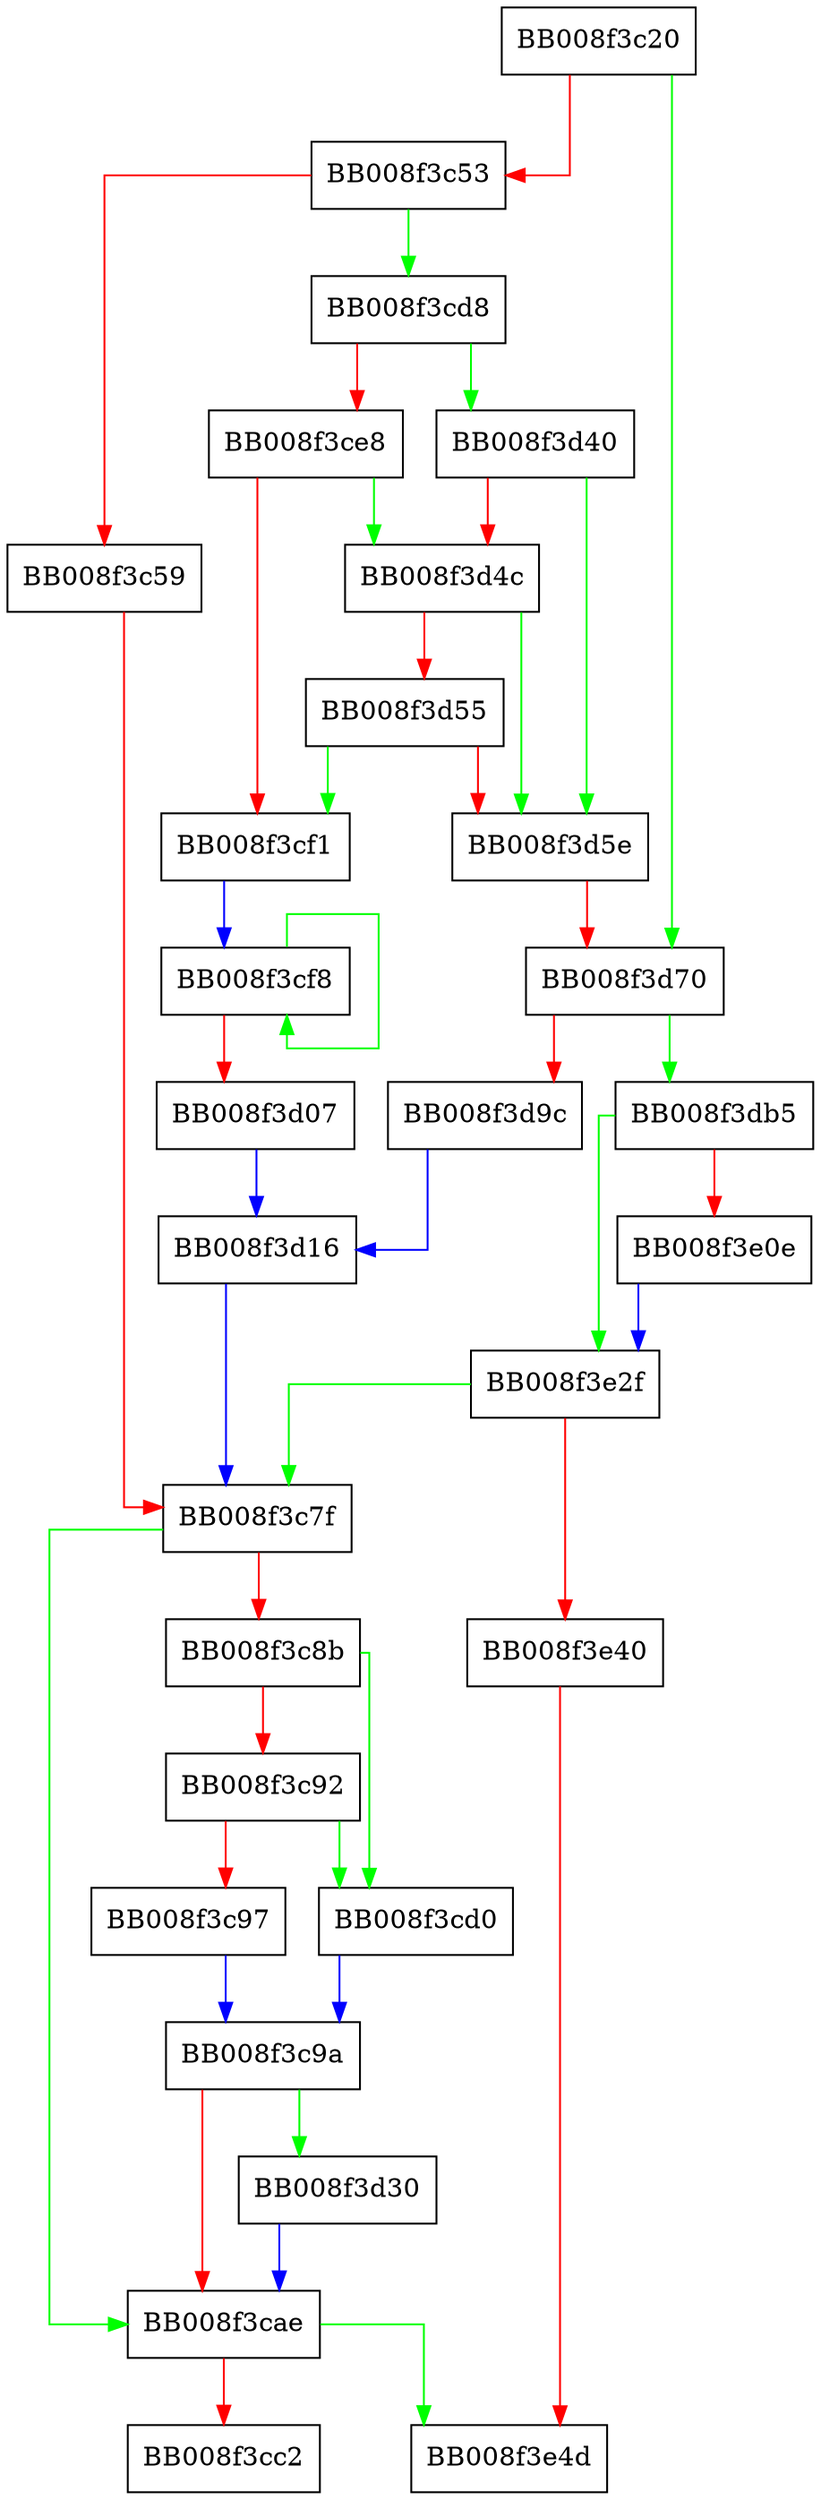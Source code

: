 digraph do_sym {
  node [shape="box"];
  graph [splines=ortho];
  BB008f3c20 -> BB008f3d70 [color="green"];
  BB008f3c20 -> BB008f3c53 [color="red"];
  BB008f3c53 -> BB008f3cd8 [color="green"];
  BB008f3c53 -> BB008f3c59 [color="red"];
  BB008f3c59 -> BB008f3c7f [color="red"];
  BB008f3c7f -> BB008f3cae [color="green"];
  BB008f3c7f -> BB008f3c8b [color="red"];
  BB008f3c8b -> BB008f3cd0 [color="green"];
  BB008f3c8b -> BB008f3c92 [color="red"];
  BB008f3c92 -> BB008f3cd0 [color="green"];
  BB008f3c92 -> BB008f3c97 [color="red"];
  BB008f3c97 -> BB008f3c9a [color="blue"];
  BB008f3c9a -> BB008f3d30 [color="green"];
  BB008f3c9a -> BB008f3cae [color="red"];
  BB008f3cae -> BB008f3e4d [color="green"];
  BB008f3cae -> BB008f3cc2 [color="red"];
  BB008f3cd0 -> BB008f3c9a [color="blue"];
  BB008f3cd8 -> BB008f3d40 [color="green"];
  BB008f3cd8 -> BB008f3ce8 [color="red"];
  BB008f3ce8 -> BB008f3d4c [color="green"];
  BB008f3ce8 -> BB008f3cf1 [color="red"];
  BB008f3cf1 -> BB008f3cf8 [color="blue"];
  BB008f3cf8 -> BB008f3cf8 [color="green"];
  BB008f3cf8 -> BB008f3d07 [color="red"];
  BB008f3d07 -> BB008f3d16 [color="blue"];
  BB008f3d16 -> BB008f3c7f [color="blue"];
  BB008f3d30 -> BB008f3cae [color="blue"];
  BB008f3d40 -> BB008f3d5e [color="green"];
  BB008f3d40 -> BB008f3d4c [color="red"];
  BB008f3d4c -> BB008f3d5e [color="green"];
  BB008f3d4c -> BB008f3d55 [color="red"];
  BB008f3d55 -> BB008f3cf1 [color="green"];
  BB008f3d55 -> BB008f3d5e [color="red"];
  BB008f3d5e -> BB008f3d70 [color="red"];
  BB008f3d70 -> BB008f3db5 [color="green"];
  BB008f3d70 -> BB008f3d9c [color="red"];
  BB008f3d9c -> BB008f3d16 [color="blue"];
  BB008f3db5 -> BB008f3e2f [color="green"];
  BB008f3db5 -> BB008f3e0e [color="red"];
  BB008f3e0e -> BB008f3e2f [color="blue"];
  BB008f3e2f -> BB008f3c7f [color="green"];
  BB008f3e2f -> BB008f3e40 [color="red"];
  BB008f3e40 -> BB008f3e4d [color="red"];
}